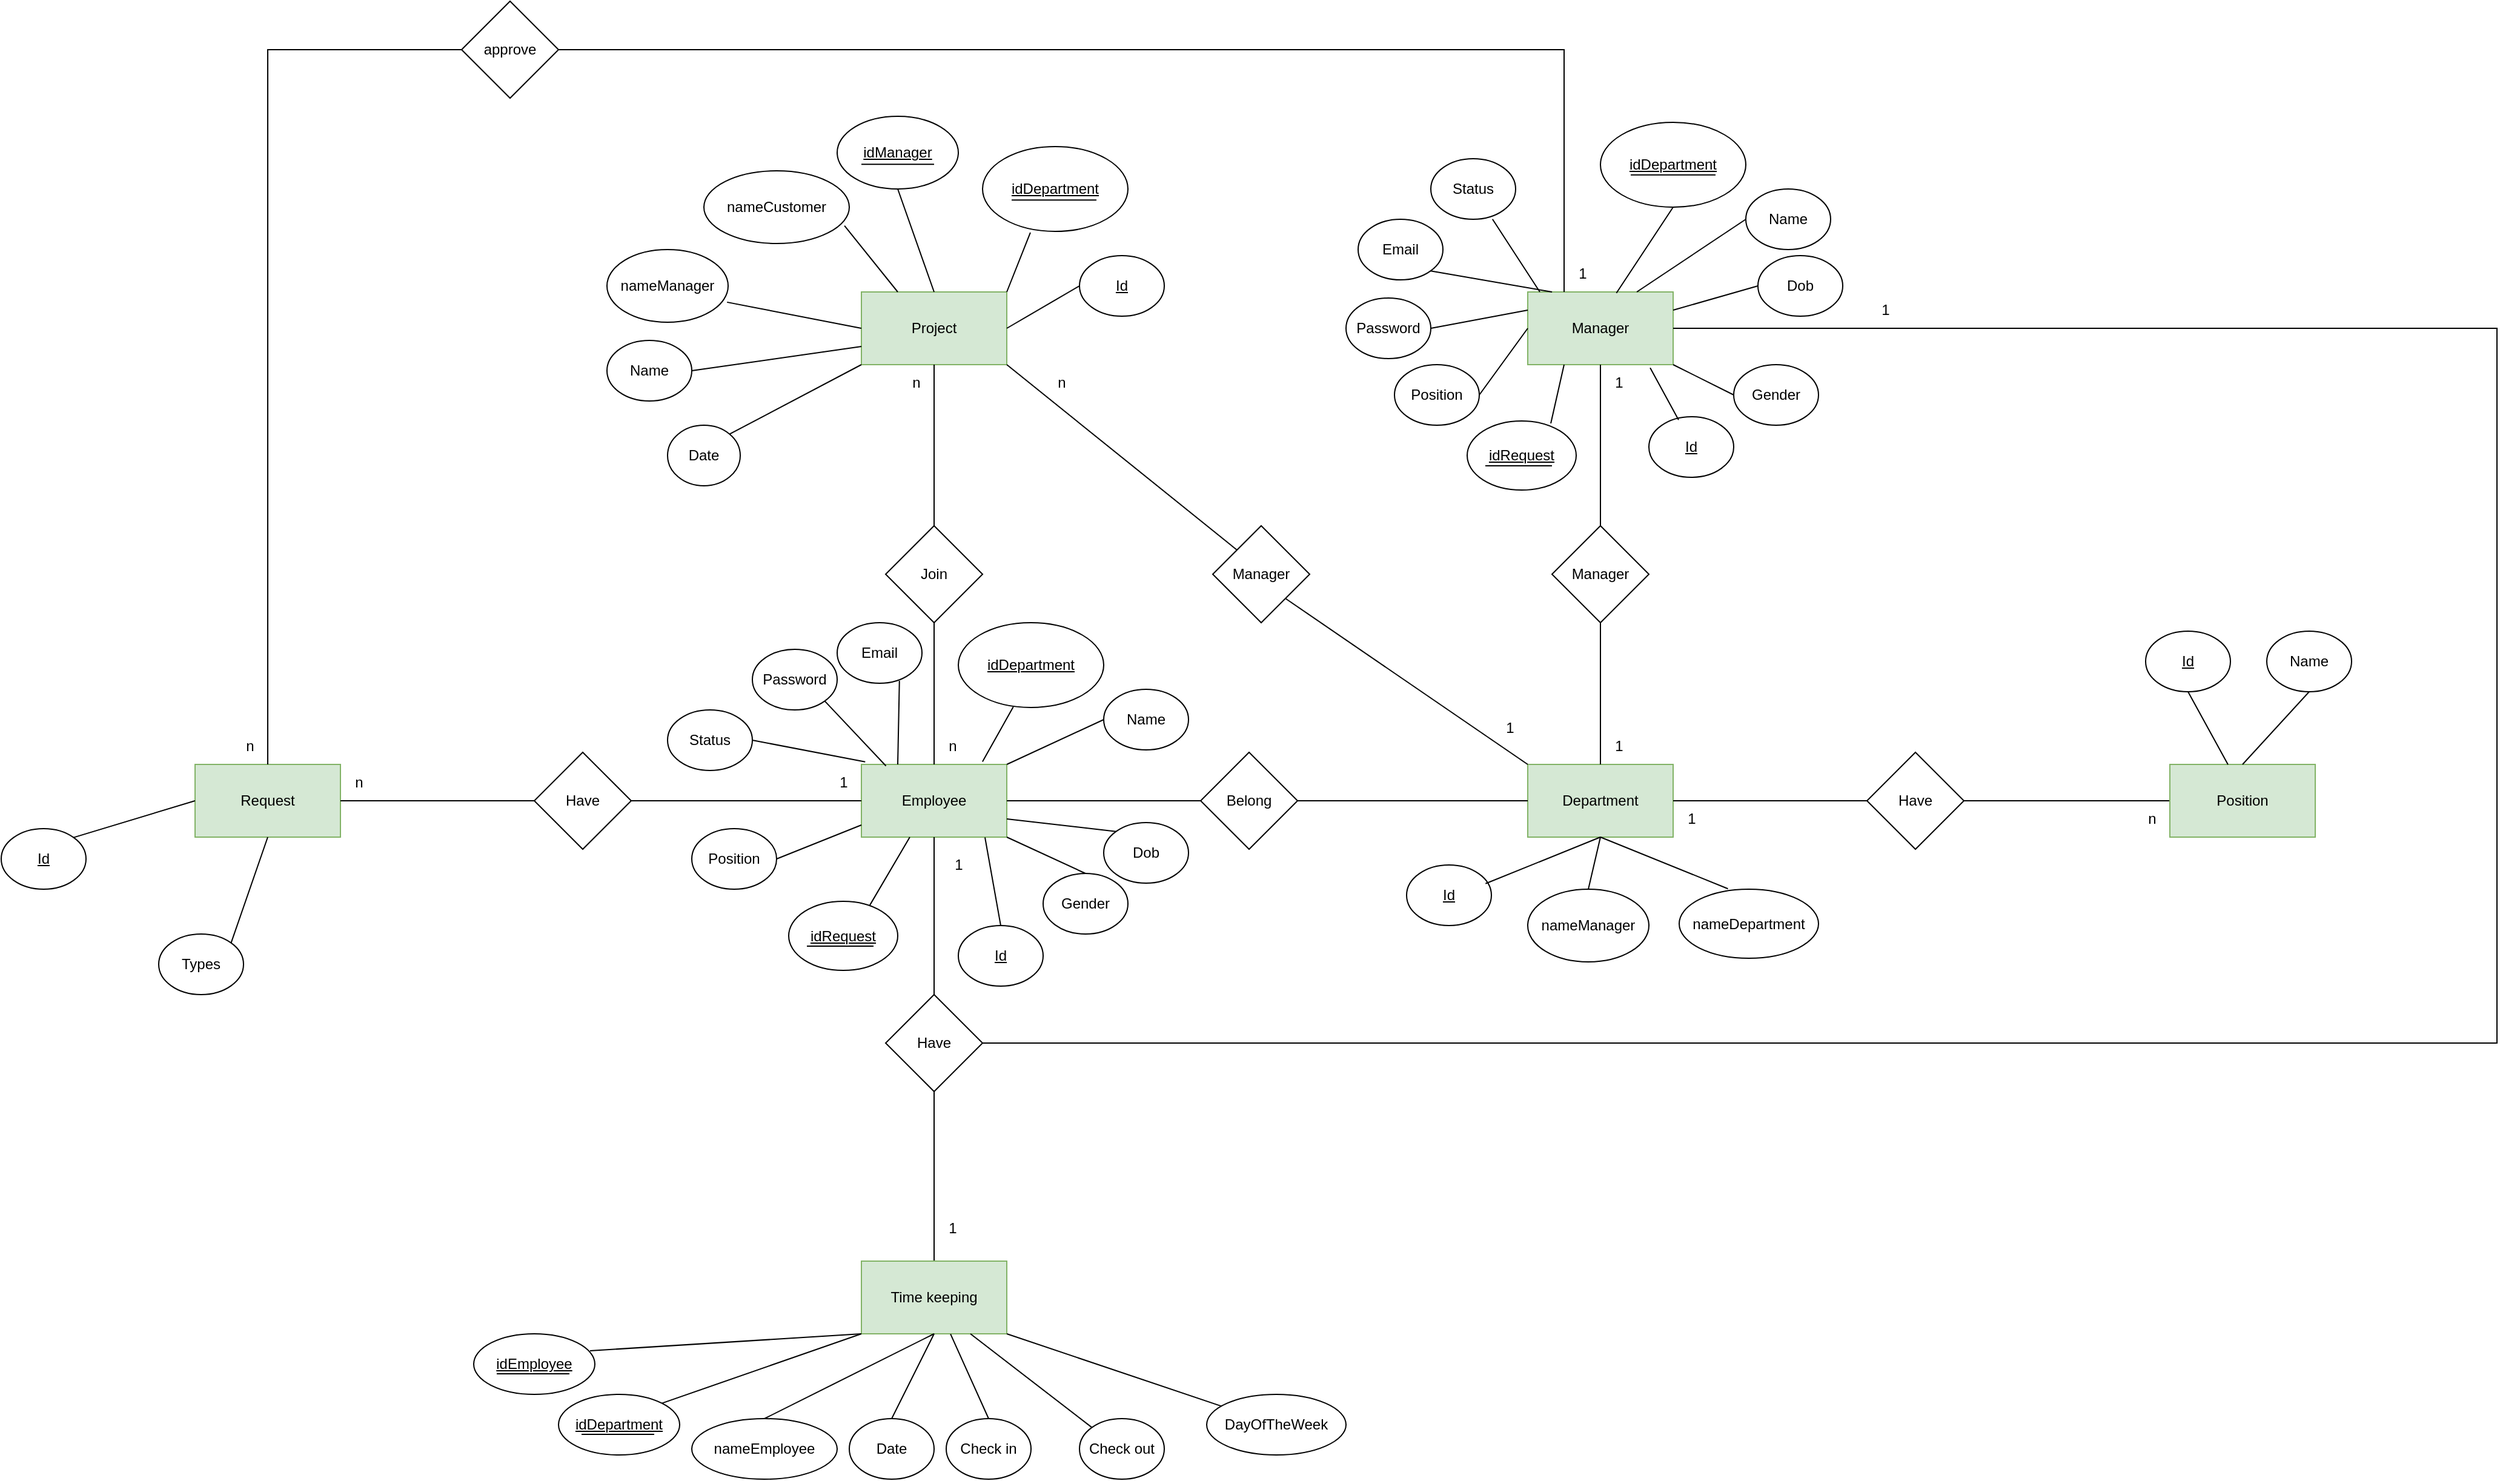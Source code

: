 <mxfile version="22.0.2" type="device">
  <diagram name="Page-1" id="3KGW7BVF_NaHDklarH6-">
    <mxGraphModel dx="2085" dy="1831" grid="1" gridSize="10" guides="1" tooltips="1" connect="1" arrows="1" fold="1" page="1" pageScale="1" pageWidth="850" pageHeight="1100" math="0" shadow="0">
      <root>
        <mxCell id="0" />
        <mxCell id="1" parent="0" />
        <mxCell id="Jl9rDmlM_b9wm3iLBG_Z-1" value="Project" style="rounded=0;whiteSpace=wrap;html=1;fillColor=#d5e8d4;strokeColor=#82b366;" vertex="1" parent="1">
          <mxGeometry x="120" y="190" width="120" height="60" as="geometry" />
        </mxCell>
        <mxCell id="Jl9rDmlM_b9wm3iLBG_Z-4" value="Manager" style="rounded=0;whiteSpace=wrap;html=1;fillColor=#d5e8d4;strokeColor=#82b366;" vertex="1" parent="1">
          <mxGeometry x="670" y="190" width="120" height="60" as="geometry" />
        </mxCell>
        <mxCell id="Jl9rDmlM_b9wm3iLBG_Z-9" value="Employee" style="rounded=0;whiteSpace=wrap;html=1;fillColor=#d5e8d4;strokeColor=#82b366;" vertex="1" parent="1">
          <mxGeometry x="120" y="580" width="120" height="60" as="geometry" />
        </mxCell>
        <mxCell id="Jl9rDmlM_b9wm3iLBG_Z-10" value="Join" style="rhombus;whiteSpace=wrap;html=1;" vertex="1" parent="1">
          <mxGeometry x="140" y="383" width="80" height="80" as="geometry" />
        </mxCell>
        <mxCell id="Jl9rDmlM_b9wm3iLBG_Z-11" value="" style="endArrow=none;html=1;rounded=0;exitX=0.5;exitY=0;exitDx=0;exitDy=0;entryX=0.5;entryY=1;entryDx=0;entryDy=0;" edge="1" parent="1" source="Jl9rDmlM_b9wm3iLBG_Z-9" target="Jl9rDmlM_b9wm3iLBG_Z-10">
          <mxGeometry width="50" height="50" relative="1" as="geometry">
            <mxPoint x="200" y="420" as="sourcePoint" />
            <mxPoint x="260" y="370" as="targetPoint" />
          </mxGeometry>
        </mxCell>
        <mxCell id="Jl9rDmlM_b9wm3iLBG_Z-12" value="" style="endArrow=none;html=1;rounded=0;exitX=0.5;exitY=0;exitDx=0;exitDy=0;entryX=0.5;entryY=1;entryDx=0;entryDy=0;" edge="1" parent="1" source="Jl9rDmlM_b9wm3iLBG_Z-10" target="Jl9rDmlM_b9wm3iLBG_Z-1">
          <mxGeometry width="50" height="50" relative="1" as="geometry">
            <mxPoint x="210" y="330" as="sourcePoint" />
            <mxPoint x="210" y="270" as="targetPoint" />
          </mxGeometry>
        </mxCell>
        <mxCell id="Jl9rDmlM_b9wm3iLBG_Z-13" value="n" style="text;html=1;align=center;verticalAlign=middle;resizable=0;points=[];autosize=1;strokeColor=none;fillColor=none;" vertex="1" parent="1">
          <mxGeometry x="180" y="550" width="30" height="30" as="geometry" />
        </mxCell>
        <mxCell id="Jl9rDmlM_b9wm3iLBG_Z-14" value="n" style="text;html=1;align=center;verticalAlign=middle;resizable=0;points=[];autosize=1;strokeColor=none;fillColor=none;" vertex="1" parent="1">
          <mxGeometry x="150" y="250" width="30" height="30" as="geometry" />
        </mxCell>
        <mxCell id="Jl9rDmlM_b9wm3iLBG_Z-15" value="Department" style="rounded=0;whiteSpace=wrap;html=1;fillColor=#d5e8d4;strokeColor=#82b366;" vertex="1" parent="1">
          <mxGeometry x="670" y="580" width="120" height="60" as="geometry" />
        </mxCell>
        <mxCell id="Jl9rDmlM_b9wm3iLBG_Z-16" value="Belong" style="rhombus;whiteSpace=wrap;html=1;" vertex="1" parent="1">
          <mxGeometry x="400" y="570" width="80" height="80" as="geometry" />
        </mxCell>
        <mxCell id="Jl9rDmlM_b9wm3iLBG_Z-17" value="" style="endArrow=none;html=1;rounded=0;exitX=1;exitY=0.5;exitDx=0;exitDy=0;entryX=0;entryY=0.5;entryDx=0;entryDy=0;" edge="1" parent="1" source="Jl9rDmlM_b9wm3iLBG_Z-9" target="Jl9rDmlM_b9wm3iLBG_Z-16">
          <mxGeometry width="50" height="50" relative="1" as="geometry">
            <mxPoint x="260" y="570" as="sourcePoint" />
            <mxPoint x="310" y="520" as="targetPoint" />
          </mxGeometry>
        </mxCell>
        <mxCell id="Jl9rDmlM_b9wm3iLBG_Z-18" value="" style="endArrow=none;html=1;rounded=0;exitX=1;exitY=0.5;exitDx=0;exitDy=0;entryX=0;entryY=0.5;entryDx=0;entryDy=0;" edge="1" parent="1" source="Jl9rDmlM_b9wm3iLBG_Z-16" target="Jl9rDmlM_b9wm3iLBG_Z-15">
          <mxGeometry width="50" height="50" relative="1" as="geometry">
            <mxPoint x="480" y="650" as="sourcePoint" />
            <mxPoint x="640" y="650" as="targetPoint" />
          </mxGeometry>
        </mxCell>
        <mxCell id="Jl9rDmlM_b9wm3iLBG_Z-19" value="" style="endArrow=none;html=1;rounded=0;entryX=0.5;entryY=1;entryDx=0;entryDy=0;exitX=0.5;exitY=0;exitDx=0;exitDy=0;" edge="1" parent="1" source="Jl9rDmlM_b9wm3iLBG_Z-20" target="Jl9rDmlM_b9wm3iLBG_Z-4">
          <mxGeometry width="50" height="50" relative="1" as="geometry">
            <mxPoint x="730" y="370" as="sourcePoint" />
            <mxPoint x="780" y="360" as="targetPoint" />
          </mxGeometry>
        </mxCell>
        <mxCell id="Jl9rDmlM_b9wm3iLBG_Z-20" value="Manager" style="rhombus;whiteSpace=wrap;html=1;" vertex="1" parent="1">
          <mxGeometry x="690" y="383" width="80" height="80" as="geometry" />
        </mxCell>
        <mxCell id="Jl9rDmlM_b9wm3iLBG_Z-21" value="" style="endArrow=none;html=1;rounded=0;entryX=0.5;entryY=1;entryDx=0;entryDy=0;exitX=0.5;exitY=0;exitDx=0;exitDy=0;" edge="1" parent="1" source="Jl9rDmlM_b9wm3iLBG_Z-15" target="Jl9rDmlM_b9wm3iLBG_Z-20">
          <mxGeometry width="50" height="50" relative="1" as="geometry">
            <mxPoint x="800" y="533" as="sourcePoint" />
            <mxPoint x="800" y="400" as="targetPoint" />
          </mxGeometry>
        </mxCell>
        <mxCell id="Jl9rDmlM_b9wm3iLBG_Z-22" value="1" style="text;html=1;align=center;verticalAlign=middle;resizable=0;points=[];autosize=1;strokeColor=none;fillColor=none;" vertex="1" parent="1">
          <mxGeometry x="730" y="250" width="30" height="30" as="geometry" />
        </mxCell>
        <mxCell id="Jl9rDmlM_b9wm3iLBG_Z-23" value="1" style="text;html=1;align=center;verticalAlign=middle;resizable=0;points=[];autosize=1;strokeColor=none;fillColor=none;" vertex="1" parent="1">
          <mxGeometry x="730" y="550" width="30" height="30" as="geometry" />
        </mxCell>
        <mxCell id="Jl9rDmlM_b9wm3iLBG_Z-24" value="Request" style="rounded=0;whiteSpace=wrap;html=1;fillColor=#d5e8d4;strokeColor=#82b366;" vertex="1" parent="1">
          <mxGeometry x="-430" y="580" width="120" height="60" as="geometry" />
        </mxCell>
        <mxCell id="Jl9rDmlM_b9wm3iLBG_Z-25" value="Have" style="rhombus;whiteSpace=wrap;html=1;" vertex="1" parent="1">
          <mxGeometry x="-150" y="570" width="80" height="80" as="geometry" />
        </mxCell>
        <mxCell id="Jl9rDmlM_b9wm3iLBG_Z-26" value="" style="endArrow=none;html=1;rounded=0;entryX=0;entryY=0.5;entryDx=0;entryDy=0;exitX=1;exitY=0.5;exitDx=0;exitDy=0;" edge="1" parent="1" source="Jl9rDmlM_b9wm3iLBG_Z-25" target="Jl9rDmlM_b9wm3iLBG_Z-9">
          <mxGeometry width="50" height="50" relative="1" as="geometry">
            <mxPoint x="-110" y="540" as="sourcePoint" />
            <mxPoint x="-60" y="490" as="targetPoint" />
          </mxGeometry>
        </mxCell>
        <mxCell id="Jl9rDmlM_b9wm3iLBG_Z-27" value="" style="endArrow=none;html=1;rounded=0;entryX=0;entryY=0.5;entryDx=0;entryDy=0;exitX=1;exitY=0.5;exitDx=0;exitDy=0;" edge="1" parent="1" source="Jl9rDmlM_b9wm3iLBG_Z-24" target="Jl9rDmlM_b9wm3iLBG_Z-25">
          <mxGeometry width="50" height="50" relative="1" as="geometry">
            <mxPoint x="-280" y="510" as="sourcePoint" />
            <mxPoint x="-130" y="510" as="targetPoint" />
          </mxGeometry>
        </mxCell>
        <mxCell id="Jl9rDmlM_b9wm3iLBG_Z-28" value="1" style="text;html=1;align=center;verticalAlign=middle;resizable=0;points=[];autosize=1;strokeColor=none;fillColor=none;" vertex="1" parent="1">
          <mxGeometry x="90" y="580" width="30" height="30" as="geometry" />
        </mxCell>
        <mxCell id="Jl9rDmlM_b9wm3iLBG_Z-29" value="n" style="text;html=1;align=center;verticalAlign=middle;resizable=0;points=[];autosize=1;strokeColor=none;fillColor=none;" vertex="1" parent="1">
          <mxGeometry x="-310" y="580" width="30" height="30" as="geometry" />
        </mxCell>
        <mxCell id="Jl9rDmlM_b9wm3iLBG_Z-30" value="approve" style="rhombus;whiteSpace=wrap;html=1;" vertex="1" parent="1">
          <mxGeometry x="-210" y="-50" width="80" height="80" as="geometry" />
        </mxCell>
        <mxCell id="Jl9rDmlM_b9wm3iLBG_Z-31" value="" style="endArrow=none;html=1;rounded=0;exitX=0.25;exitY=0;exitDx=0;exitDy=0;entryX=1;entryY=0.5;entryDx=0;entryDy=0;" edge="1" parent="1" source="Jl9rDmlM_b9wm3iLBG_Z-4" target="Jl9rDmlM_b9wm3iLBG_Z-30">
          <mxGeometry width="50" height="50" relative="1" as="geometry">
            <mxPoint x="490" y="40" as="sourcePoint" />
            <mxPoint x="540" y="-10" as="targetPoint" />
            <Array as="points">
              <mxPoint x="700" y="-10" />
            </Array>
          </mxGeometry>
        </mxCell>
        <mxCell id="Jl9rDmlM_b9wm3iLBG_Z-32" value="" style="endArrow=none;html=1;rounded=0;exitX=0;exitY=0.5;exitDx=0;exitDy=0;entryX=0.5;entryY=0;entryDx=0;entryDy=0;" edge="1" parent="1" source="Jl9rDmlM_b9wm3iLBG_Z-30" target="Jl9rDmlM_b9wm3iLBG_Z-24">
          <mxGeometry width="50" height="50" relative="1" as="geometry">
            <mxPoint x="-440" y="110" as="sourcePoint" />
            <mxPoint x="-390" y="60" as="targetPoint" />
            <Array as="points">
              <mxPoint x="-370" y="-10" />
            </Array>
          </mxGeometry>
        </mxCell>
        <mxCell id="Jl9rDmlM_b9wm3iLBG_Z-33" value="1" style="text;html=1;align=center;verticalAlign=middle;resizable=0;points=[];autosize=1;strokeColor=none;fillColor=none;" vertex="1" parent="1">
          <mxGeometry x="700" y="160" width="30" height="30" as="geometry" />
        </mxCell>
        <mxCell id="Jl9rDmlM_b9wm3iLBG_Z-34" value="n" style="text;html=1;align=center;verticalAlign=middle;resizable=0;points=[];autosize=1;strokeColor=none;fillColor=none;" vertex="1" parent="1">
          <mxGeometry x="-400" y="550" width="30" height="30" as="geometry" />
        </mxCell>
        <mxCell id="Jl9rDmlM_b9wm3iLBG_Z-35" value="Have" style="rhombus;whiteSpace=wrap;html=1;" vertex="1" parent="1">
          <mxGeometry x="140" y="770" width="80" height="80" as="geometry" />
        </mxCell>
        <mxCell id="Jl9rDmlM_b9wm3iLBG_Z-36" value="" style="endArrow=none;html=1;rounded=0;entryX=0.5;entryY=1;entryDx=0;entryDy=0;exitX=0.5;exitY=0;exitDx=0;exitDy=0;" edge="1" parent="1" source="Jl9rDmlM_b9wm3iLBG_Z-35" target="Jl9rDmlM_b9wm3iLBG_Z-9">
          <mxGeometry width="50" height="50" relative="1" as="geometry">
            <mxPoint x="60" y="870" as="sourcePoint" />
            <mxPoint x="100" y="700" as="targetPoint" />
          </mxGeometry>
        </mxCell>
        <mxCell id="Jl9rDmlM_b9wm3iLBG_Z-37" value="" style="endArrow=none;html=1;rounded=0;entryX=1;entryY=0.5;entryDx=0;entryDy=0;exitX=1;exitY=0.5;exitDx=0;exitDy=0;" edge="1" parent="1" source="Jl9rDmlM_b9wm3iLBG_Z-35" target="Jl9rDmlM_b9wm3iLBG_Z-4">
          <mxGeometry width="50" height="50" relative="1" as="geometry">
            <mxPoint x="950" y="550" as="sourcePoint" />
            <mxPoint x="1000" y="450" as="targetPoint" />
            <Array as="points">
              <mxPoint x="1470" y="810" />
              <mxPoint x="1470" y="220" />
            </Array>
          </mxGeometry>
        </mxCell>
        <mxCell id="Jl9rDmlM_b9wm3iLBG_Z-38" value="" style="endArrow=none;html=1;rounded=0;entryX=0.5;entryY=1;entryDx=0;entryDy=0;exitX=0.5;exitY=0;exitDx=0;exitDy=0;" edge="1" parent="1" source="Jl9rDmlM_b9wm3iLBG_Z-39" target="Jl9rDmlM_b9wm3iLBG_Z-35">
          <mxGeometry width="50" height="50" relative="1" as="geometry">
            <mxPoint x="180" y="950" as="sourcePoint" />
            <mxPoint x="130" y="930" as="targetPoint" />
          </mxGeometry>
        </mxCell>
        <mxCell id="Jl9rDmlM_b9wm3iLBG_Z-39" value="Time keeping" style="rounded=0;whiteSpace=wrap;html=1;fillColor=#d5e8d4;strokeColor=#82b366;" vertex="1" parent="1">
          <mxGeometry x="120" y="990" width="120" height="60" as="geometry" />
        </mxCell>
        <mxCell id="Jl9rDmlM_b9wm3iLBG_Z-40" value="Manager" style="rhombus;whiteSpace=wrap;html=1;" vertex="1" parent="1">
          <mxGeometry x="410" y="383" width="80" height="80" as="geometry" />
        </mxCell>
        <mxCell id="Jl9rDmlM_b9wm3iLBG_Z-41" value="" style="endArrow=none;html=1;rounded=0;exitX=1;exitY=1;exitDx=0;exitDy=0;entryX=0;entryY=0;entryDx=0;entryDy=0;" edge="1" parent="1" source="Jl9rDmlM_b9wm3iLBG_Z-1" target="Jl9rDmlM_b9wm3iLBG_Z-40">
          <mxGeometry width="50" height="50" relative="1" as="geometry">
            <mxPoint x="270" y="370" as="sourcePoint" />
            <mxPoint x="320" y="320" as="targetPoint" />
          </mxGeometry>
        </mxCell>
        <mxCell id="Jl9rDmlM_b9wm3iLBG_Z-42" value="" style="endArrow=none;html=1;rounded=0;exitX=1;exitY=1;exitDx=0;exitDy=0;entryX=0;entryY=0;entryDx=0;entryDy=0;" edge="1" parent="1" source="Jl9rDmlM_b9wm3iLBG_Z-40" target="Jl9rDmlM_b9wm3iLBG_Z-15">
          <mxGeometry width="50" height="50" relative="1" as="geometry">
            <mxPoint x="490" y="400" as="sourcePoint" />
            <mxPoint x="670" y="560" as="targetPoint" />
          </mxGeometry>
        </mxCell>
        <mxCell id="Jl9rDmlM_b9wm3iLBG_Z-44" value="1" style="text;html=1;align=center;verticalAlign=middle;resizable=0;points=[];autosize=1;strokeColor=none;fillColor=none;" vertex="1" parent="1">
          <mxGeometry x="640" y="535" width="30" height="30" as="geometry" />
        </mxCell>
        <mxCell id="Jl9rDmlM_b9wm3iLBG_Z-45" value="n" style="text;html=1;align=center;verticalAlign=middle;resizable=0;points=[];autosize=1;strokeColor=none;fillColor=none;" vertex="1" parent="1">
          <mxGeometry x="270" y="250" width="30" height="30" as="geometry" />
        </mxCell>
        <mxCell id="Jl9rDmlM_b9wm3iLBG_Z-47" value="&lt;u&gt;Id&lt;/u&gt;" style="ellipse;whiteSpace=wrap;html=1;" vertex="1" parent="1">
          <mxGeometry x="300" y="160" width="70" height="50" as="geometry" />
        </mxCell>
        <mxCell id="Jl9rDmlM_b9wm3iLBG_Z-48" value="Name" style="ellipse;whiteSpace=wrap;html=1;" vertex="1" parent="1">
          <mxGeometry x="-90" y="230" width="70" height="50" as="geometry" />
        </mxCell>
        <mxCell id="Jl9rDmlM_b9wm3iLBG_Z-49" value="&lt;u&gt;idDepartment&lt;/u&gt;" style="ellipse;whiteSpace=wrap;html=1;" vertex="1" parent="1">
          <mxGeometry x="220" y="70" width="120" height="70" as="geometry" />
        </mxCell>
        <mxCell id="Jl9rDmlM_b9wm3iLBG_Z-50" value="nameCustomer" style="ellipse;whiteSpace=wrap;html=1;" vertex="1" parent="1">
          <mxGeometry x="-10" y="90" width="120" height="60" as="geometry" />
        </mxCell>
        <mxCell id="Jl9rDmlM_b9wm3iLBG_Z-51" value="Date" style="ellipse;whiteSpace=wrap;html=1;" vertex="1" parent="1">
          <mxGeometry x="-40" y="300" width="60" height="50" as="geometry" />
        </mxCell>
        <mxCell id="Jl9rDmlM_b9wm3iLBG_Z-52" value="nameManager" style="ellipse;whiteSpace=wrap;html=1;" vertex="1" parent="1">
          <mxGeometry x="-90" y="155" width="100" height="60" as="geometry" />
        </mxCell>
        <mxCell id="Jl9rDmlM_b9wm3iLBG_Z-53" value="&lt;u&gt;idManager&lt;/u&gt;" style="ellipse;whiteSpace=wrap;html=1;" vertex="1" parent="1">
          <mxGeometry x="100" y="45" width="100" height="60" as="geometry" />
        </mxCell>
        <mxCell id="Jl9rDmlM_b9wm3iLBG_Z-54" value="" style="endArrow=none;html=1;rounded=0;" edge="1" parent="1">
          <mxGeometry width="50" height="50" relative="1" as="geometry">
            <mxPoint x="244" y="114.17" as="sourcePoint" />
            <mxPoint x="314" y="114.17" as="targetPoint" />
          </mxGeometry>
        </mxCell>
        <mxCell id="Jl9rDmlM_b9wm3iLBG_Z-55" value="" style="endArrow=none;html=1;rounded=0;" edge="1" parent="1">
          <mxGeometry width="50" height="50" relative="1" as="geometry">
            <mxPoint x="120" y="84.58" as="sourcePoint" />
            <mxPoint x="180" y="84.58" as="targetPoint" />
          </mxGeometry>
        </mxCell>
        <mxCell id="Jl9rDmlM_b9wm3iLBG_Z-56" value="" style="endArrow=none;html=1;rounded=0;entryX=0;entryY=0.5;entryDx=0;entryDy=0;" edge="1" parent="1" target="Jl9rDmlM_b9wm3iLBG_Z-47">
          <mxGeometry width="50" height="50" relative="1" as="geometry">
            <mxPoint x="240" y="220" as="sourcePoint" />
            <mxPoint x="290" y="170" as="targetPoint" />
          </mxGeometry>
        </mxCell>
        <mxCell id="Jl9rDmlM_b9wm3iLBG_Z-57" value="" style="endArrow=none;html=1;rounded=0;entryX=0.329;entryY=1.014;entryDx=0;entryDy=0;exitX=1;exitY=0;exitDx=0;exitDy=0;entryPerimeter=0;" edge="1" parent="1" source="Jl9rDmlM_b9wm3iLBG_Z-1" target="Jl9rDmlM_b9wm3iLBG_Z-49">
          <mxGeometry width="50" height="50" relative="1" as="geometry">
            <mxPoint x="250" y="230" as="sourcePoint" />
            <mxPoint x="310" y="195" as="targetPoint" />
          </mxGeometry>
        </mxCell>
        <mxCell id="Jl9rDmlM_b9wm3iLBG_Z-58" value="" style="endArrow=none;html=1;rounded=0;entryX=0.5;entryY=1;entryDx=0;entryDy=0;exitX=0.5;exitY=0;exitDx=0;exitDy=0;" edge="1" parent="1" source="Jl9rDmlM_b9wm3iLBG_Z-1" target="Jl9rDmlM_b9wm3iLBG_Z-53">
          <mxGeometry width="50" height="50" relative="1" as="geometry">
            <mxPoint x="260" y="240" as="sourcePoint" />
            <mxPoint x="320" y="205" as="targetPoint" />
          </mxGeometry>
        </mxCell>
        <mxCell id="Jl9rDmlM_b9wm3iLBG_Z-59" value="" style="endArrow=none;html=1;rounded=0;entryX=0.967;entryY=0.756;entryDx=0;entryDy=0;exitX=0.25;exitY=0;exitDx=0;exitDy=0;entryPerimeter=0;" edge="1" parent="1" source="Jl9rDmlM_b9wm3iLBG_Z-1" target="Jl9rDmlM_b9wm3iLBG_Z-50">
          <mxGeometry width="50" height="50" relative="1" as="geometry">
            <mxPoint x="270" y="250" as="sourcePoint" />
            <mxPoint x="330" y="215" as="targetPoint" />
          </mxGeometry>
        </mxCell>
        <mxCell id="Jl9rDmlM_b9wm3iLBG_Z-60" value="" style="endArrow=none;html=1;rounded=0;entryX=0.991;entryY=0.724;entryDx=0;entryDy=0;exitX=0;exitY=0.5;exitDx=0;exitDy=0;entryPerimeter=0;" edge="1" parent="1" source="Jl9rDmlM_b9wm3iLBG_Z-1" target="Jl9rDmlM_b9wm3iLBG_Z-52">
          <mxGeometry width="50" height="50" relative="1" as="geometry">
            <mxPoint x="280" y="260" as="sourcePoint" />
            <mxPoint x="340" y="225" as="targetPoint" />
          </mxGeometry>
        </mxCell>
        <mxCell id="Jl9rDmlM_b9wm3iLBG_Z-61" value="" style="endArrow=none;html=1;rounded=0;entryX=1;entryY=0;entryDx=0;entryDy=0;exitX=0;exitY=1;exitDx=0;exitDy=0;" edge="1" parent="1" source="Jl9rDmlM_b9wm3iLBG_Z-1" target="Jl9rDmlM_b9wm3iLBG_Z-51">
          <mxGeometry width="50" height="50" relative="1" as="geometry">
            <mxPoint x="290" y="270" as="sourcePoint" />
            <mxPoint x="350" y="235" as="targetPoint" />
          </mxGeometry>
        </mxCell>
        <mxCell id="Jl9rDmlM_b9wm3iLBG_Z-62" value="" style="endArrow=none;html=1;rounded=0;entryX=1;entryY=0.5;entryDx=0;entryDy=0;exitX=0;exitY=0.75;exitDx=0;exitDy=0;" edge="1" parent="1" source="Jl9rDmlM_b9wm3iLBG_Z-1" target="Jl9rDmlM_b9wm3iLBG_Z-48">
          <mxGeometry width="50" height="50" relative="1" as="geometry">
            <mxPoint x="300" y="280" as="sourcePoint" />
            <mxPoint x="360" y="245" as="targetPoint" />
          </mxGeometry>
        </mxCell>
        <mxCell id="Jl9rDmlM_b9wm3iLBG_Z-64" value="" style="endArrow=none;html=1;rounded=0;exitX=1;exitY=0.5;exitDx=0;exitDy=0;entryX=0;entryY=0.5;entryDx=0;entryDy=0;" edge="1" parent="1" source="Jl9rDmlM_b9wm3iLBG_Z-15" target="Jl9rDmlM_b9wm3iLBG_Z-65">
          <mxGeometry width="50" height="50" relative="1" as="geometry">
            <mxPoint x="860" y="570" as="sourcePoint" />
            <mxPoint x="870" y="610" as="targetPoint" />
          </mxGeometry>
        </mxCell>
        <mxCell id="Jl9rDmlM_b9wm3iLBG_Z-65" value="Have" style="rhombus;whiteSpace=wrap;html=1;" vertex="1" parent="1">
          <mxGeometry x="950" y="570" width="80" height="80" as="geometry" />
        </mxCell>
        <mxCell id="Jl9rDmlM_b9wm3iLBG_Z-66" value="" style="endArrow=none;html=1;rounded=0;exitX=1;exitY=0.5;exitDx=0;exitDy=0;entryX=0;entryY=0.5;entryDx=0;entryDy=0;" edge="1" parent="1" source="Jl9rDmlM_b9wm3iLBG_Z-65" target="Jl9rDmlM_b9wm3iLBG_Z-67">
          <mxGeometry width="50" height="50" relative="1" as="geometry">
            <mxPoint x="1070" y="560" as="sourcePoint" />
            <mxPoint x="1110" y="610" as="targetPoint" />
          </mxGeometry>
        </mxCell>
        <mxCell id="Jl9rDmlM_b9wm3iLBG_Z-67" value="Position" style="rounded=0;whiteSpace=wrap;html=1;fillColor=#d5e8d4;strokeColor=#82b366;" vertex="1" parent="1">
          <mxGeometry x="1200" y="580" width="120" height="60" as="geometry" />
        </mxCell>
        <mxCell id="Jl9rDmlM_b9wm3iLBG_Z-68" value="" style="endArrow=none;html=1;rounded=0;exitX=0.4;exitY=0.002;exitDx=0;exitDy=0;exitPerimeter=0;entryX=0.5;entryY=1;entryDx=0;entryDy=0;" edge="1" parent="1" source="Jl9rDmlM_b9wm3iLBG_Z-67" target="Jl9rDmlM_b9wm3iLBG_Z-70">
          <mxGeometry width="50" height="50" relative="1" as="geometry">
            <mxPoint x="1230" y="490" as="sourcePoint" />
            <mxPoint x="1230" y="500" as="targetPoint" />
          </mxGeometry>
        </mxCell>
        <mxCell id="Jl9rDmlM_b9wm3iLBG_Z-70" value="&lt;u&gt;Id&lt;/u&gt;" style="ellipse;whiteSpace=wrap;html=1;" vertex="1" parent="1">
          <mxGeometry x="1180" y="470" width="70" height="50" as="geometry" />
        </mxCell>
        <mxCell id="Jl9rDmlM_b9wm3iLBG_Z-71" value="Name" style="ellipse;whiteSpace=wrap;html=1;" vertex="1" parent="1">
          <mxGeometry x="1280" y="470" width="70" height="50" as="geometry" />
        </mxCell>
        <mxCell id="Jl9rDmlM_b9wm3iLBG_Z-72" value="" style="endArrow=none;html=1;rounded=0;exitX=0.5;exitY=0;exitDx=0;exitDy=0;entryX=0.5;entryY=1;entryDx=0;entryDy=0;" edge="1" parent="1" source="Jl9rDmlM_b9wm3iLBG_Z-67" target="Jl9rDmlM_b9wm3iLBG_Z-71">
          <mxGeometry width="50" height="50" relative="1" as="geometry">
            <mxPoint x="1258" y="590" as="sourcePoint" />
            <mxPoint x="1225" y="530" as="targetPoint" />
          </mxGeometry>
        </mxCell>
        <mxCell id="Jl9rDmlM_b9wm3iLBG_Z-73" value="1" style="text;html=1;align=center;verticalAlign=middle;resizable=0;points=[];autosize=1;strokeColor=none;fillColor=none;" vertex="1" parent="1">
          <mxGeometry x="790" y="610" width="30" height="30" as="geometry" />
        </mxCell>
        <mxCell id="Jl9rDmlM_b9wm3iLBG_Z-74" value="n" style="text;html=1;align=center;verticalAlign=middle;resizable=0;points=[];autosize=1;strokeColor=none;fillColor=none;" vertex="1" parent="1">
          <mxGeometry x="1170" y="610" width="30" height="30" as="geometry" />
        </mxCell>
        <mxCell id="Jl9rDmlM_b9wm3iLBG_Z-75" value="" style="endArrow=none;html=1;rounded=0;exitX=0.5;exitY=0;exitDx=0;exitDy=0;entryX=0.613;entryY=1.003;entryDx=0;entryDy=0;entryPerimeter=0;" edge="1" parent="1" source="Jl9rDmlM_b9wm3iLBG_Z-77" target="Jl9rDmlM_b9wm3iLBG_Z-39">
          <mxGeometry width="50" height="50" relative="1" as="geometry">
            <mxPoint x="130" y="1080" as="sourcePoint" />
            <mxPoint x="200" y="1040" as="targetPoint" />
          </mxGeometry>
        </mxCell>
        <mxCell id="Jl9rDmlM_b9wm3iLBG_Z-77" value="Check in" style="ellipse;whiteSpace=wrap;html=1;" vertex="1" parent="1">
          <mxGeometry x="190" y="1120" width="70" height="50" as="geometry" />
        </mxCell>
        <mxCell id="Jl9rDmlM_b9wm3iLBG_Z-78" value="Check out" style="ellipse;whiteSpace=wrap;html=1;" vertex="1" parent="1">
          <mxGeometry x="300" y="1120" width="70" height="50" as="geometry" />
        </mxCell>
        <mxCell id="Jl9rDmlM_b9wm3iLBG_Z-79" value="" style="endArrow=none;html=1;rounded=0;entryX=0.75;entryY=1;entryDx=0;entryDy=0;exitX=0;exitY=0;exitDx=0;exitDy=0;" edge="1" parent="1" source="Jl9rDmlM_b9wm3iLBG_Z-78" target="Jl9rDmlM_b9wm3iLBG_Z-39">
          <mxGeometry width="50" height="50" relative="1" as="geometry">
            <mxPoint x="178" y="1126" as="sourcePoint" />
            <mxPoint x="230" y="1050" as="targetPoint" />
          </mxGeometry>
        </mxCell>
        <mxCell id="Jl9rDmlM_b9wm3iLBG_Z-80" value="" style="endArrow=none;html=1;rounded=0;entryX=0;entryY=1;entryDx=0;entryDy=0;exitX=0.96;exitY=0.28;exitDx=0;exitDy=0;exitPerimeter=0;" edge="1" parent="1" source="Jl9rDmlM_b9wm3iLBG_Z-81" target="Jl9rDmlM_b9wm3iLBG_Z-39">
          <mxGeometry width="50" height="50" relative="1" as="geometry">
            <mxPoint x="60" y="1110" as="sourcePoint" />
            <mxPoint x="40" y="1090" as="targetPoint" />
          </mxGeometry>
        </mxCell>
        <mxCell id="Jl9rDmlM_b9wm3iLBG_Z-81" value="&lt;u&gt;idEmployee&lt;/u&gt;" style="ellipse;whiteSpace=wrap;html=1;" vertex="1" parent="1">
          <mxGeometry x="-200" y="1050" width="100" height="50" as="geometry" />
        </mxCell>
        <mxCell id="Jl9rDmlM_b9wm3iLBG_Z-82" value="" style="endArrow=none;html=1;rounded=0;" edge="1" parent="1">
          <mxGeometry width="50" height="50" relative="1" as="geometry">
            <mxPoint x="-181" y="1083" as="sourcePoint" />
            <mxPoint x="-121" y="1083" as="targetPoint" />
          </mxGeometry>
        </mxCell>
        <mxCell id="Jl9rDmlM_b9wm3iLBG_Z-83" value="nameEmployee" style="ellipse;whiteSpace=wrap;html=1;" vertex="1" parent="1">
          <mxGeometry x="-20" y="1120" width="120" height="50" as="geometry" />
        </mxCell>
        <mxCell id="Jl9rDmlM_b9wm3iLBG_Z-84" value="" style="endArrow=none;html=1;rounded=0;entryX=0.5;entryY=1;entryDx=0;entryDy=0;exitX=0.5;exitY=0;exitDx=0;exitDy=0;" edge="1" parent="1" source="Jl9rDmlM_b9wm3iLBG_Z-83" target="Jl9rDmlM_b9wm3iLBG_Z-39">
          <mxGeometry width="50" height="50" relative="1" as="geometry">
            <mxPoint x="-44" y="1124" as="sourcePoint" />
            <mxPoint x="190" y="1060" as="targetPoint" />
          </mxGeometry>
        </mxCell>
        <mxCell id="Jl9rDmlM_b9wm3iLBG_Z-85" value="Date" style="ellipse;whiteSpace=wrap;html=1;" vertex="1" parent="1">
          <mxGeometry x="110" y="1120" width="70" height="50" as="geometry" />
        </mxCell>
        <mxCell id="Jl9rDmlM_b9wm3iLBG_Z-86" value="" style="endArrow=none;html=1;rounded=0;exitX=0.5;exitY=0;exitDx=0;exitDy=0;entryX=0.5;entryY=1;entryDx=0;entryDy=0;" edge="1" parent="1" source="Jl9rDmlM_b9wm3iLBG_Z-85" target="Jl9rDmlM_b9wm3iLBG_Z-39">
          <mxGeometry width="50" height="50" relative="1" as="geometry">
            <mxPoint x="-20" y="1020" as="sourcePoint" />
            <mxPoint x="30" y="970" as="targetPoint" />
          </mxGeometry>
        </mxCell>
        <mxCell id="Jl9rDmlM_b9wm3iLBG_Z-87" value="1" style="text;html=1;align=center;verticalAlign=middle;resizable=0;points=[];autosize=1;strokeColor=none;fillColor=none;" vertex="1" parent="1">
          <mxGeometry x="185" y="648" width="30" height="30" as="geometry" />
        </mxCell>
        <mxCell id="Jl9rDmlM_b9wm3iLBG_Z-88" value="1" style="text;html=1;align=center;verticalAlign=middle;resizable=0;points=[];autosize=1;strokeColor=none;fillColor=none;" vertex="1" parent="1">
          <mxGeometry x="180" y="948" width="30" height="30" as="geometry" />
        </mxCell>
        <mxCell id="Jl9rDmlM_b9wm3iLBG_Z-89" value="1" style="text;html=1;align=center;verticalAlign=middle;resizable=0;points=[];autosize=1;strokeColor=none;fillColor=none;" vertex="1" parent="1">
          <mxGeometry x="950" y="190" width="30" height="30" as="geometry" />
        </mxCell>
        <mxCell id="Jl9rDmlM_b9wm3iLBG_Z-90" value="" style="endArrow=none;html=1;rounded=0;exitX=0.61;exitY=0.015;exitDx=0;exitDy=0;exitPerimeter=0;entryX=0.5;entryY=1;entryDx=0;entryDy=0;" edge="1" parent="1" source="Jl9rDmlM_b9wm3iLBG_Z-4" target="Jl9rDmlM_b9wm3iLBG_Z-91">
          <mxGeometry width="50" height="50" relative="1" as="geometry">
            <mxPoint x="820" y="90" as="sourcePoint" />
            <mxPoint x="790" y="90" as="targetPoint" />
          </mxGeometry>
        </mxCell>
        <mxCell id="Jl9rDmlM_b9wm3iLBG_Z-91" value="&lt;u&gt;idDepartment&lt;/u&gt;" style="ellipse;whiteSpace=wrap;html=1;" vertex="1" parent="1">
          <mxGeometry x="730" y="50" width="120" height="70" as="geometry" />
        </mxCell>
        <mxCell id="Jl9rDmlM_b9wm3iLBG_Z-92" value="Name" style="ellipse;whiteSpace=wrap;html=1;" vertex="1" parent="1">
          <mxGeometry x="850" y="105" width="70" height="50" as="geometry" />
        </mxCell>
        <mxCell id="Jl9rDmlM_b9wm3iLBG_Z-93" value="Dob" style="ellipse;whiteSpace=wrap;html=1;" vertex="1" parent="1">
          <mxGeometry x="860" y="160" width="70" height="50" as="geometry" />
        </mxCell>
        <mxCell id="Jl9rDmlM_b9wm3iLBG_Z-94" value="Gender" style="ellipse;whiteSpace=wrap;html=1;" vertex="1" parent="1">
          <mxGeometry x="840" y="250" width="70" height="50" as="geometry" />
        </mxCell>
        <mxCell id="Jl9rDmlM_b9wm3iLBG_Z-95" value="Email" style="ellipse;whiteSpace=wrap;html=1;" vertex="1" parent="1">
          <mxGeometry x="530" y="130" width="70" height="50" as="geometry" />
        </mxCell>
        <mxCell id="Jl9rDmlM_b9wm3iLBG_Z-96" value="Password" style="ellipse;whiteSpace=wrap;html=1;" vertex="1" parent="1">
          <mxGeometry x="520" y="195" width="70" height="50" as="geometry" />
        </mxCell>
        <mxCell id="Jl9rDmlM_b9wm3iLBG_Z-97" value="Position" style="ellipse;whiteSpace=wrap;html=1;" vertex="1" parent="1">
          <mxGeometry x="560" y="250" width="70" height="50" as="geometry" />
        </mxCell>
        <mxCell id="Jl9rDmlM_b9wm3iLBG_Z-98" value="" style="endArrow=none;html=1;rounded=0;exitX=0.75;exitY=0;exitDx=0;exitDy=0;entryX=0;entryY=0.5;entryDx=0;entryDy=0;" edge="1" parent="1" source="Jl9rDmlM_b9wm3iLBG_Z-4" target="Jl9rDmlM_b9wm3iLBG_Z-92">
          <mxGeometry width="50" height="50" relative="1" as="geometry">
            <mxPoint x="753" y="201" as="sourcePoint" />
            <mxPoint x="800" y="130" as="targetPoint" />
          </mxGeometry>
        </mxCell>
        <mxCell id="Jl9rDmlM_b9wm3iLBG_Z-99" value="" style="endArrow=none;html=1;rounded=0;exitX=1;exitY=0.25;exitDx=0;exitDy=0;entryX=0;entryY=0.5;entryDx=0;entryDy=0;" edge="1" parent="1" source="Jl9rDmlM_b9wm3iLBG_Z-4" target="Jl9rDmlM_b9wm3iLBG_Z-93">
          <mxGeometry width="50" height="50" relative="1" as="geometry">
            <mxPoint x="770" y="200" as="sourcePoint" />
            <mxPoint x="860" y="140" as="targetPoint" />
          </mxGeometry>
        </mxCell>
        <mxCell id="Jl9rDmlM_b9wm3iLBG_Z-100" value="" style="endArrow=none;html=1;rounded=0;exitX=1;exitY=1;exitDx=0;exitDy=0;entryX=0;entryY=0.5;entryDx=0;entryDy=0;" edge="1" parent="1" source="Jl9rDmlM_b9wm3iLBG_Z-4" target="Jl9rDmlM_b9wm3iLBG_Z-94">
          <mxGeometry width="50" height="50" relative="1" as="geometry">
            <mxPoint x="754" y="291" as="sourcePoint" />
            <mxPoint x="826" y="280" as="targetPoint" />
          </mxGeometry>
        </mxCell>
        <mxCell id="Jl9rDmlM_b9wm3iLBG_Z-101" value="" style="endArrow=none;html=1;rounded=0;exitX=1;exitY=1;exitDx=0;exitDy=0;entryX=0.167;entryY=0;entryDx=0;entryDy=0;entryPerimeter=0;" edge="1" parent="1" source="Jl9rDmlM_b9wm3iLBG_Z-95" target="Jl9rDmlM_b9wm3iLBG_Z-4">
          <mxGeometry width="50" height="50" relative="1" as="geometry">
            <mxPoint x="640" y="140" as="sourcePoint" />
            <mxPoint x="690" y="165" as="targetPoint" />
          </mxGeometry>
        </mxCell>
        <mxCell id="Jl9rDmlM_b9wm3iLBG_Z-102" value="" style="endArrow=none;html=1;rounded=0;exitX=1;exitY=0.5;exitDx=0;exitDy=0;entryX=0;entryY=0.25;entryDx=0;entryDy=0;" edge="1" parent="1" source="Jl9rDmlM_b9wm3iLBG_Z-96" target="Jl9rDmlM_b9wm3iLBG_Z-4">
          <mxGeometry width="50" height="50" relative="1" as="geometry">
            <mxPoint x="640" y="155" as="sourcePoint" />
            <mxPoint x="690" y="222" as="targetPoint" />
          </mxGeometry>
        </mxCell>
        <mxCell id="Jl9rDmlM_b9wm3iLBG_Z-103" value="" style="endArrow=none;html=1;rounded=0;exitX=1;exitY=0.5;exitDx=0;exitDy=0;entryX=0;entryY=0.5;entryDx=0;entryDy=0;" edge="1" parent="1" source="Jl9rDmlM_b9wm3iLBG_Z-97" target="Jl9rDmlM_b9wm3iLBG_Z-4">
          <mxGeometry width="50" height="50" relative="1" as="geometry">
            <mxPoint x="610" y="215" as="sourcePoint" />
            <mxPoint x="680" y="255" as="targetPoint" />
          </mxGeometry>
        </mxCell>
        <mxCell id="Jl9rDmlM_b9wm3iLBG_Z-105" value="&lt;u&gt;idDepartment&lt;/u&gt;" style="ellipse;whiteSpace=wrap;html=1;" vertex="1" parent="1">
          <mxGeometry x="200" y="463" width="120" height="70" as="geometry" />
        </mxCell>
        <mxCell id="Jl9rDmlM_b9wm3iLBG_Z-106" value="Name" style="ellipse;whiteSpace=wrap;html=1;" vertex="1" parent="1">
          <mxGeometry x="320" y="518" width="70" height="50" as="geometry" />
        </mxCell>
        <mxCell id="Jl9rDmlM_b9wm3iLBG_Z-107" value="Dob" style="ellipse;whiteSpace=wrap;html=1;" vertex="1" parent="1">
          <mxGeometry x="320" y="628" width="70" height="50" as="geometry" />
        </mxCell>
        <mxCell id="Jl9rDmlM_b9wm3iLBG_Z-108" value="Gender" style="ellipse;whiteSpace=wrap;html=1;" vertex="1" parent="1">
          <mxGeometry x="270" y="670" width="70" height="50" as="geometry" />
        </mxCell>
        <mxCell id="Jl9rDmlM_b9wm3iLBG_Z-109" value="Email" style="ellipse;whiteSpace=wrap;html=1;" vertex="1" parent="1">
          <mxGeometry x="100" y="463" width="70" height="50" as="geometry" />
        </mxCell>
        <mxCell id="Jl9rDmlM_b9wm3iLBG_Z-110" value="Password" style="ellipse;whiteSpace=wrap;html=1;" vertex="1" parent="1">
          <mxGeometry x="30" y="485" width="70" height="50" as="geometry" />
        </mxCell>
        <mxCell id="Jl9rDmlM_b9wm3iLBG_Z-111" value="Position" style="ellipse;whiteSpace=wrap;html=1;" vertex="1" parent="1">
          <mxGeometry x="-20" y="633" width="70" height="50" as="geometry" />
        </mxCell>
        <mxCell id="Jl9rDmlM_b9wm3iLBG_Z-112" value="" style="endArrow=none;html=1;rounded=0;exitX=0.833;exitY=-0.038;exitDx=0;exitDy=0;exitPerimeter=0;entryX=0.378;entryY=0.993;entryDx=0;entryDy=0;entryPerimeter=0;" edge="1" parent="1" source="Jl9rDmlM_b9wm3iLBG_Z-9" target="Jl9rDmlM_b9wm3iLBG_Z-105">
          <mxGeometry width="50" height="50" relative="1" as="geometry">
            <mxPoint x="240" y="450" as="sourcePoint" />
            <mxPoint x="290" y="400" as="targetPoint" />
          </mxGeometry>
        </mxCell>
        <mxCell id="Jl9rDmlM_b9wm3iLBG_Z-113" value="" style="endArrow=none;html=1;rounded=0;exitX=1;exitY=0;exitDx=0;exitDy=0;entryX=0;entryY=0.5;entryDx=0;entryDy=0;" edge="1" parent="1" source="Jl9rDmlM_b9wm3iLBG_Z-9" target="Jl9rDmlM_b9wm3iLBG_Z-106">
          <mxGeometry width="50" height="50" relative="1" as="geometry">
            <mxPoint x="267.5" y="587.5" as="sourcePoint" />
            <mxPoint x="292.5" y="542.5" as="targetPoint" />
          </mxGeometry>
        </mxCell>
        <mxCell id="Jl9rDmlM_b9wm3iLBG_Z-114" value="" style="endArrow=none;html=1;rounded=0;exitX=1;exitY=0.75;exitDx=0;exitDy=0;entryX=0;entryY=0;entryDx=0;entryDy=0;" edge="1" parent="1" source="Jl9rDmlM_b9wm3iLBG_Z-9" target="Jl9rDmlM_b9wm3iLBG_Z-107">
          <mxGeometry width="50" height="50" relative="1" as="geometry">
            <mxPoint x="250" y="590" as="sourcePoint" />
            <mxPoint x="330" y="553" as="targetPoint" />
          </mxGeometry>
        </mxCell>
        <mxCell id="Jl9rDmlM_b9wm3iLBG_Z-115" value="" style="endArrow=none;html=1;rounded=0;exitX=1;exitY=1;exitDx=0;exitDy=0;entryX=0.5;entryY=0;entryDx=0;entryDy=0;" edge="1" parent="1" source="Jl9rDmlM_b9wm3iLBG_Z-9" target="Jl9rDmlM_b9wm3iLBG_Z-108">
          <mxGeometry width="50" height="50" relative="1" as="geometry">
            <mxPoint x="250" y="635" as="sourcePoint" />
            <mxPoint x="330" y="645" as="targetPoint" />
          </mxGeometry>
        </mxCell>
        <mxCell id="Jl9rDmlM_b9wm3iLBG_Z-116" value="" style="endArrow=none;html=1;rounded=0;exitX=0.734;exitY=0.96;exitDx=0;exitDy=0;entryX=0.25;entryY=0;entryDx=0;entryDy=0;exitPerimeter=0;" edge="1" parent="1" source="Jl9rDmlM_b9wm3iLBG_Z-109" target="Jl9rDmlM_b9wm3iLBG_Z-9">
          <mxGeometry width="50" height="50" relative="1" as="geometry">
            <mxPoint x="45" y="480" as="sourcePoint" />
            <mxPoint x="125" y="490" as="targetPoint" />
          </mxGeometry>
        </mxCell>
        <mxCell id="Jl9rDmlM_b9wm3iLBG_Z-117" value="" style="endArrow=none;html=1;rounded=0;exitX=1;exitY=1;exitDx=0;exitDy=0;entryX=0.169;entryY=0.021;entryDx=0;entryDy=0;entryPerimeter=0;" edge="1" parent="1" source="Jl9rDmlM_b9wm3iLBG_Z-110" target="Jl9rDmlM_b9wm3iLBG_Z-9">
          <mxGeometry width="50" height="50" relative="1" as="geometry">
            <mxPoint x="100" y="551" as="sourcePoint" />
            <mxPoint x="160" y="590" as="targetPoint" />
          </mxGeometry>
        </mxCell>
        <mxCell id="Jl9rDmlM_b9wm3iLBG_Z-118" value="" style="endArrow=none;html=1;rounded=0;exitX=1;exitY=0.5;exitDx=0;exitDy=0;" edge="1" parent="1" source="Jl9rDmlM_b9wm3iLBG_Z-111">
          <mxGeometry width="50" height="50" relative="1" as="geometry">
            <mxPoint x="40" y="730" as="sourcePoint" />
            <mxPoint x="120" y="630" as="targetPoint" />
          </mxGeometry>
        </mxCell>
        <mxCell id="Jl9rDmlM_b9wm3iLBG_Z-119" value="&lt;u&gt;Id&lt;/u&gt;" style="ellipse;whiteSpace=wrap;html=1;" vertex="1" parent="1">
          <mxGeometry x="570" y="663" width="70" height="50" as="geometry" />
        </mxCell>
        <mxCell id="Jl9rDmlM_b9wm3iLBG_Z-120" value="nameManager" style="ellipse;whiteSpace=wrap;html=1;" vertex="1" parent="1">
          <mxGeometry x="670" y="683" width="100" height="60" as="geometry" />
        </mxCell>
        <mxCell id="Jl9rDmlM_b9wm3iLBG_Z-121" value="nameDepartment" style="ellipse;whiteSpace=wrap;html=1;" vertex="1" parent="1">
          <mxGeometry x="795" y="683" width="115" height="57" as="geometry" />
        </mxCell>
        <mxCell id="Jl9rDmlM_b9wm3iLBG_Z-122" value="" style="endArrow=none;html=1;rounded=0;entryX=0.5;entryY=1;entryDx=0;entryDy=0;exitX=0.931;exitY=0.308;exitDx=0;exitDy=0;exitPerimeter=0;" edge="1" parent="1" source="Jl9rDmlM_b9wm3iLBG_Z-119" target="Jl9rDmlM_b9wm3iLBG_Z-15">
          <mxGeometry width="50" height="50" relative="1" as="geometry">
            <mxPoint x="480" y="710" as="sourcePoint" />
            <mxPoint x="530" y="660" as="targetPoint" />
          </mxGeometry>
        </mxCell>
        <mxCell id="Jl9rDmlM_b9wm3iLBG_Z-123" value="" style="endArrow=none;html=1;rounded=0;entryX=0.5;entryY=1;entryDx=0;entryDy=0;exitX=0.5;exitY=0;exitDx=0;exitDy=0;" edge="1" parent="1" source="Jl9rDmlM_b9wm3iLBG_Z-120" target="Jl9rDmlM_b9wm3iLBG_Z-15">
          <mxGeometry width="50" height="50" relative="1" as="geometry">
            <mxPoint x="645" y="688" as="sourcePoint" />
            <mxPoint x="740" y="650" as="targetPoint" />
          </mxGeometry>
        </mxCell>
        <mxCell id="Jl9rDmlM_b9wm3iLBG_Z-124" value="" style="endArrow=none;html=1;rounded=0;entryX=0.5;entryY=1;entryDx=0;entryDy=0;exitX=0.35;exitY=-0.007;exitDx=0;exitDy=0;exitPerimeter=0;" edge="1" parent="1" source="Jl9rDmlM_b9wm3iLBG_Z-121" target="Jl9rDmlM_b9wm3iLBG_Z-15">
          <mxGeometry width="50" height="50" relative="1" as="geometry">
            <mxPoint x="770" y="693" as="sourcePoint" />
            <mxPoint x="780" y="650" as="targetPoint" />
          </mxGeometry>
        </mxCell>
        <mxCell id="Jl9rDmlM_b9wm3iLBG_Z-125" value="&lt;u&gt;Id&lt;/u&gt;" style="ellipse;whiteSpace=wrap;html=1;" vertex="1" parent="1">
          <mxGeometry x="-590" y="633" width="70" height="50" as="geometry" />
        </mxCell>
        <mxCell id="Jl9rDmlM_b9wm3iLBG_Z-126" value="Types" style="ellipse;whiteSpace=wrap;html=1;" vertex="1" parent="1">
          <mxGeometry x="-460" y="720" width="70" height="50" as="geometry" />
        </mxCell>
        <mxCell id="Jl9rDmlM_b9wm3iLBG_Z-127" value="" style="endArrow=none;html=1;rounded=0;exitX=1;exitY=0;exitDx=0;exitDy=0;entryX=0;entryY=0.5;entryDx=0;entryDy=0;" edge="1" parent="1" source="Jl9rDmlM_b9wm3iLBG_Z-125" target="Jl9rDmlM_b9wm3iLBG_Z-24">
          <mxGeometry width="50" height="50" relative="1" as="geometry">
            <mxPoint x="-600" y="520" as="sourcePoint" />
            <mxPoint x="-550" y="470" as="targetPoint" />
          </mxGeometry>
        </mxCell>
        <mxCell id="Jl9rDmlM_b9wm3iLBG_Z-128" value="" style="endArrow=none;html=1;rounded=0;exitX=1;exitY=0;exitDx=0;exitDy=0;entryX=0.5;entryY=1;entryDx=0;entryDy=0;" edge="1" parent="1" source="Jl9rDmlM_b9wm3iLBG_Z-126" target="Jl9rDmlM_b9wm3iLBG_Z-24">
          <mxGeometry width="50" height="50" relative="1" as="geometry">
            <mxPoint x="-340" y="693" as="sourcePoint" />
            <mxPoint x="-240" y="663" as="targetPoint" />
          </mxGeometry>
        </mxCell>
        <mxCell id="Jl9rDmlM_b9wm3iLBG_Z-129" value="&lt;u&gt;idRequest&lt;/u&gt;" style="ellipse;whiteSpace=wrap;html=1;" vertex="1" parent="1">
          <mxGeometry x="60" y="693" width="90" height="57" as="geometry" />
        </mxCell>
        <mxCell id="Jl9rDmlM_b9wm3iLBG_Z-130" value="" style="endArrow=none;html=1;rounded=0;" edge="1" parent="1">
          <mxGeometry width="50" height="50" relative="1" as="geometry">
            <mxPoint x="75" y="730" as="sourcePoint" />
            <mxPoint x="130" y="730" as="targetPoint" />
          </mxGeometry>
        </mxCell>
        <mxCell id="Jl9rDmlM_b9wm3iLBG_Z-131" value="" style="endArrow=none;html=1;rounded=0;entryX=0.333;entryY=1;entryDx=0;entryDy=0;entryPerimeter=0;exitX=0.744;exitY=0.056;exitDx=0;exitDy=0;exitPerimeter=0;" edge="1" parent="1" source="Jl9rDmlM_b9wm3iLBG_Z-129" target="Jl9rDmlM_b9wm3iLBG_Z-9">
          <mxGeometry width="50" height="50" relative="1" as="geometry">
            <mxPoint x="120" y="690" as="sourcePoint" />
            <mxPoint x="-110" y="750" as="targetPoint" />
          </mxGeometry>
        </mxCell>
        <mxCell id="Jl9rDmlM_b9wm3iLBG_Z-132" value="&lt;u&gt;idRequest&lt;/u&gt;" style="ellipse;whiteSpace=wrap;html=1;" vertex="1" parent="1">
          <mxGeometry x="620" y="296.5" width="90" height="57" as="geometry" />
        </mxCell>
        <mxCell id="Jl9rDmlM_b9wm3iLBG_Z-133" value="" style="endArrow=none;html=1;rounded=0;" edge="1" parent="1">
          <mxGeometry width="50" height="50" relative="1" as="geometry">
            <mxPoint x="635" y="333.5" as="sourcePoint" />
            <mxPoint x="690" y="333.5" as="targetPoint" />
            <Array as="points">
              <mxPoint x="690" y="333.5" />
            </Array>
          </mxGeometry>
        </mxCell>
        <mxCell id="Jl9rDmlM_b9wm3iLBG_Z-134" value="" style="endArrow=none;html=1;rounded=0;exitX=0.767;exitY=0.035;exitDx=0;exitDy=0;entryX=0.25;entryY=1;entryDx=0;entryDy=0;exitPerimeter=0;" edge="1" parent="1" source="Jl9rDmlM_b9wm3iLBG_Z-132" target="Jl9rDmlM_b9wm3iLBG_Z-4">
          <mxGeometry width="50" height="50" relative="1" as="geometry">
            <mxPoint x="610" y="280" as="sourcePoint" />
            <mxPoint x="670" y="255" as="targetPoint" />
          </mxGeometry>
        </mxCell>
        <mxCell id="Jl9rDmlM_b9wm3iLBG_Z-135" value="" style="endArrow=none;html=1;rounded=0;" edge="1" parent="1">
          <mxGeometry width="50" height="50" relative="1" as="geometry">
            <mxPoint x="755" y="93.37" as="sourcePoint" />
            <mxPoint x="825" y="93.37" as="targetPoint" />
          </mxGeometry>
        </mxCell>
        <mxCell id="Jl9rDmlM_b9wm3iLBG_Z-136" value="&lt;u&gt;Id&lt;/u&gt;" style="ellipse;whiteSpace=wrap;html=1;" vertex="1" parent="1">
          <mxGeometry x="770" y="293" width="70" height="50" as="geometry" />
        </mxCell>
        <mxCell id="Jl9rDmlM_b9wm3iLBG_Z-137" value="" style="endArrow=none;html=1;rounded=0;exitX=0.842;exitY=1.044;exitDx=0;exitDy=0;entryX=0.35;entryY=0.052;entryDx=0;entryDy=0;exitPerimeter=0;entryPerimeter=0;" edge="1" parent="1" source="Jl9rDmlM_b9wm3iLBG_Z-4" target="Jl9rDmlM_b9wm3iLBG_Z-136">
          <mxGeometry width="50" height="50" relative="1" as="geometry">
            <mxPoint x="800" y="260" as="sourcePoint" />
            <mxPoint x="850" y="285" as="targetPoint" />
          </mxGeometry>
        </mxCell>
        <mxCell id="Jl9rDmlM_b9wm3iLBG_Z-138" value="&lt;u&gt;Id&lt;/u&gt;" style="ellipse;whiteSpace=wrap;html=1;" vertex="1" parent="1">
          <mxGeometry x="200" y="713" width="70" height="50" as="geometry" />
        </mxCell>
        <mxCell id="Jl9rDmlM_b9wm3iLBG_Z-139" value="" style="endArrow=none;html=1;rounded=0;entryX=0.85;entryY=1.004;entryDx=0;entryDy=0;entryPerimeter=0;exitX=0.5;exitY=0;exitDx=0;exitDy=0;" edge="1" parent="1" source="Jl9rDmlM_b9wm3iLBG_Z-138" target="Jl9rDmlM_b9wm3iLBG_Z-9">
          <mxGeometry width="50" height="50" relative="1" as="geometry">
            <mxPoint x="137" y="706" as="sourcePoint" />
            <mxPoint x="170" y="650" as="targetPoint" />
          </mxGeometry>
        </mxCell>
        <mxCell id="Jl9rDmlM_b9wm3iLBG_Z-140" value="Status" style="ellipse;whiteSpace=wrap;html=1;" vertex="1" parent="1">
          <mxGeometry x="-40" y="535" width="70" height="50" as="geometry" />
        </mxCell>
        <mxCell id="Jl9rDmlM_b9wm3iLBG_Z-141" value="" style="endArrow=none;html=1;rounded=0;exitX=1;exitY=0.5;exitDx=0;exitDy=0;entryX=1.105;entryY=-0.071;entryDx=0;entryDy=0;entryPerimeter=0;" edge="1" parent="1" source="Jl9rDmlM_b9wm3iLBG_Z-140" target="Jl9rDmlM_b9wm3iLBG_Z-28">
          <mxGeometry width="50" height="50" relative="1" as="geometry">
            <mxPoint x="100" y="538" as="sourcePoint" />
            <mxPoint x="150" y="591" as="targetPoint" />
          </mxGeometry>
        </mxCell>
        <mxCell id="Jl9rDmlM_b9wm3iLBG_Z-143" value="Status" style="ellipse;whiteSpace=wrap;html=1;" vertex="1" parent="1">
          <mxGeometry x="590" y="80" width="70" height="50" as="geometry" />
        </mxCell>
        <mxCell id="Jl9rDmlM_b9wm3iLBG_Z-144" value="" style="endArrow=none;html=1;rounded=0;exitX=0.727;exitY=0.997;exitDx=0;exitDy=0;exitPerimeter=0;" edge="1" parent="1" source="Jl9rDmlM_b9wm3iLBG_Z-143">
          <mxGeometry width="50" height="50" relative="1" as="geometry">
            <mxPoint x="600" y="183" as="sourcePoint" />
            <mxPoint x="680" y="190" as="targetPoint" />
          </mxGeometry>
        </mxCell>
        <mxCell id="Jl9rDmlM_b9wm3iLBG_Z-145" value="DayOfTheWeek" style="ellipse;whiteSpace=wrap;html=1;" vertex="1" parent="1">
          <mxGeometry x="405" y="1100" width="115" height="50" as="geometry" />
        </mxCell>
        <mxCell id="Jl9rDmlM_b9wm3iLBG_Z-146" value="" style="endArrow=none;html=1;rounded=0;entryX=1;entryY=1;entryDx=0;entryDy=0;" edge="1" parent="1" source="Jl9rDmlM_b9wm3iLBG_Z-145" target="Jl9rDmlM_b9wm3iLBG_Z-39">
          <mxGeometry width="50" height="50" relative="1" as="geometry">
            <mxPoint x="380" y="1120" as="sourcePoint" />
            <mxPoint x="280" y="1043" as="targetPoint" />
          </mxGeometry>
        </mxCell>
        <mxCell id="Jl9rDmlM_b9wm3iLBG_Z-149" value="&lt;u&gt;idDepartment&lt;/u&gt;" style="ellipse;whiteSpace=wrap;html=1;" vertex="1" parent="1">
          <mxGeometry x="-130" y="1100" width="100" height="50" as="geometry" />
        </mxCell>
        <mxCell id="Jl9rDmlM_b9wm3iLBG_Z-150" value="" style="endArrow=none;html=1;rounded=0;" edge="1" parent="1">
          <mxGeometry width="50" height="50" relative="1" as="geometry">
            <mxPoint x="-111" y="1133" as="sourcePoint" />
            <mxPoint x="-51" y="1133" as="targetPoint" />
          </mxGeometry>
        </mxCell>
        <mxCell id="Jl9rDmlM_b9wm3iLBG_Z-152" value="" style="endArrow=none;html=1;rounded=0;entryX=0;entryY=1;entryDx=0;entryDy=0;exitX=1;exitY=0;exitDx=0;exitDy=0;" edge="1" parent="1" source="Jl9rDmlM_b9wm3iLBG_Z-149" target="Jl9rDmlM_b9wm3iLBG_Z-39">
          <mxGeometry width="50" height="50" relative="1" as="geometry">
            <mxPoint x="50" y="1130" as="sourcePoint" />
            <mxPoint x="190" y="1060" as="targetPoint" />
          </mxGeometry>
        </mxCell>
      </root>
    </mxGraphModel>
  </diagram>
</mxfile>
